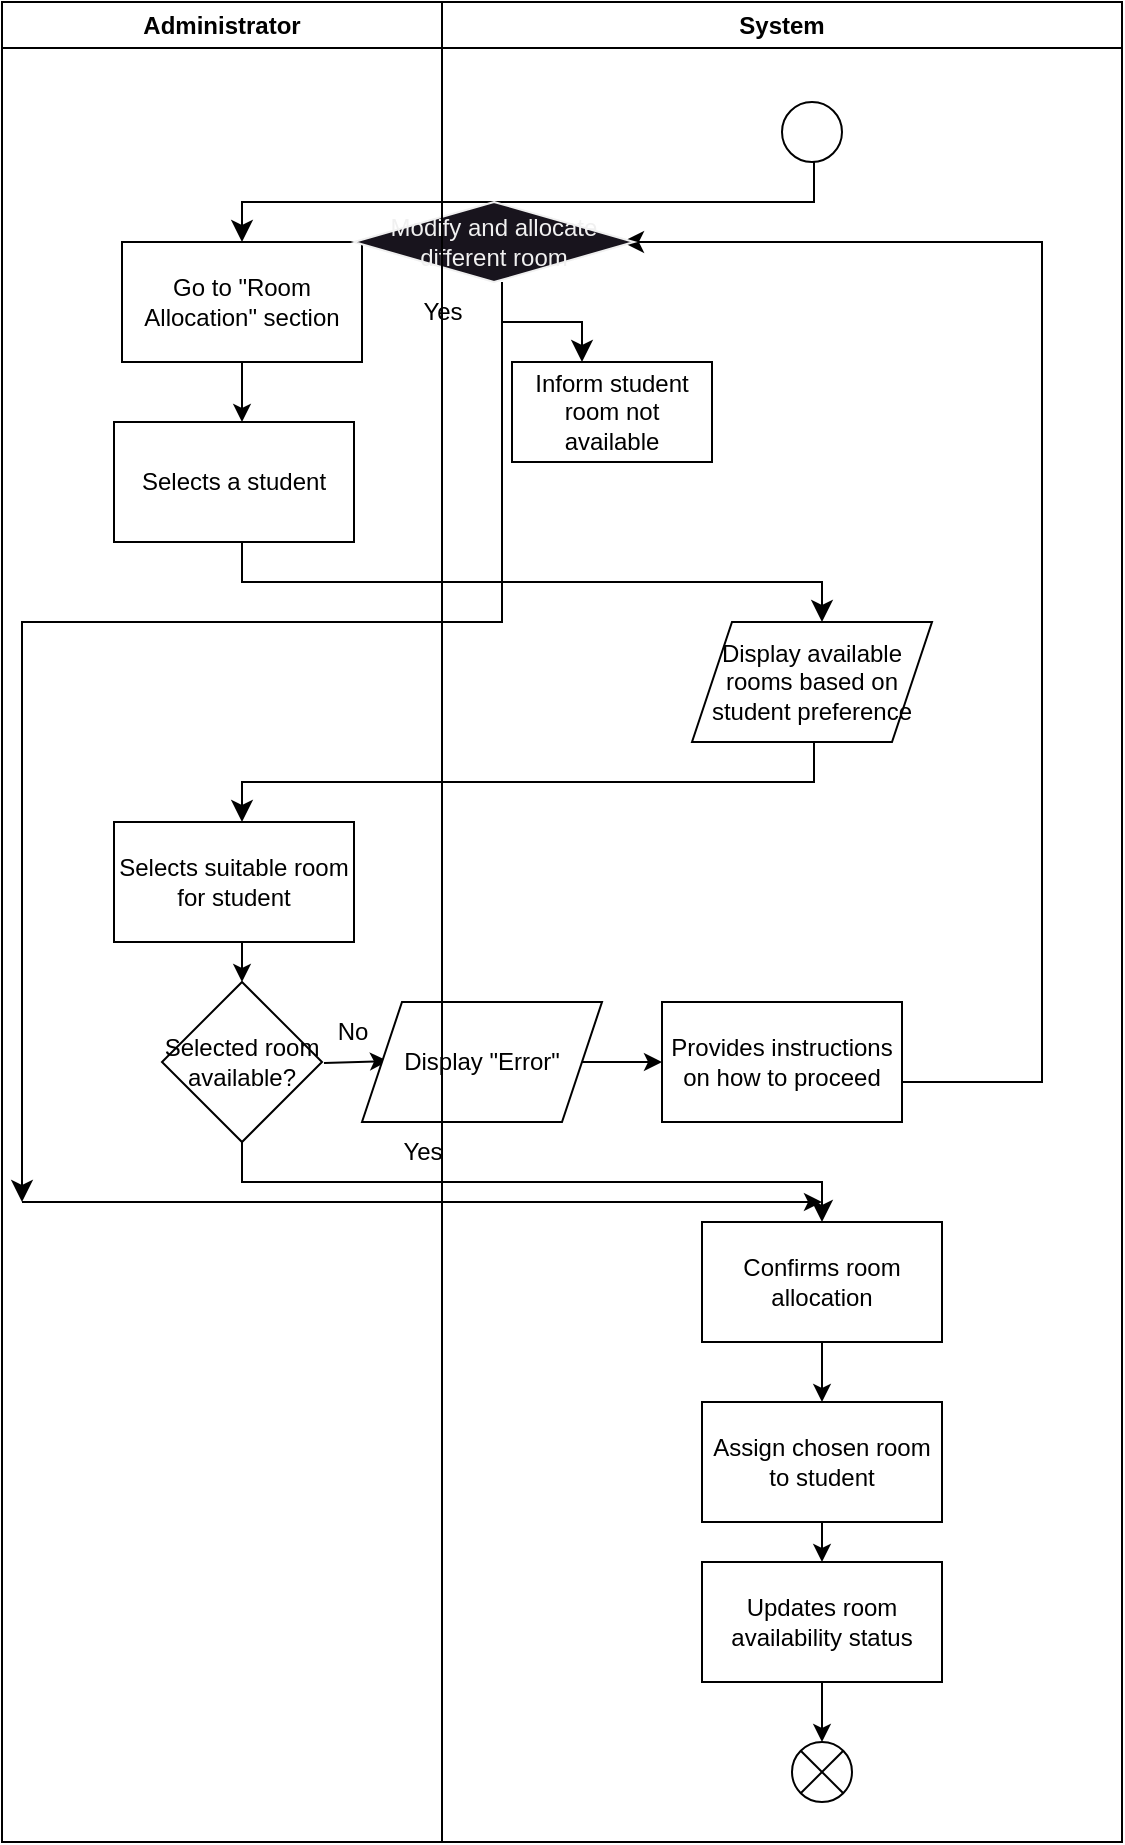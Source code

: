 <mxfile>
    <diagram id="IdiEqsh-fpbJAFoNCf4A" name="Page-1">
        <mxGraphModel dx="457" dy="725" grid="1" gridSize="10" guides="1" tooltips="1" connect="1" arrows="1" fold="1" page="1" pageScale="1" pageWidth="850" pageHeight="1100" math="0" shadow="0">
            <root>
                <mxCell id="0"/>
                <mxCell id="1" parent="0"/>
                <mxCell id="33" value="" style="ellipse;" vertex="1" parent="1">
                    <mxGeometry x="620" y="50" width="30" height="30" as="geometry"/>
                </mxCell>
                <mxCell id="34" value="" style="edgeStyle=elbowEdgeStyle;elbow=vertical;endArrow=classic;html=1;curved=0;rounded=0;endSize=8;startSize=8;" edge="1" parent="1">
                    <mxGeometry width="50" height="50" relative="1" as="geometry">
                        <mxPoint x="636" y="80" as="sourcePoint"/>
                        <mxPoint x="350" y="120" as="targetPoint"/>
                    </mxGeometry>
                </mxCell>
                <mxCell id="35" value="Go to &quot;Room Allocation&quot; section" style="rounded=0;whiteSpace=wrap;html=1;" vertex="1" parent="1">
                    <mxGeometry x="290" y="120" width="120" height="60" as="geometry"/>
                </mxCell>
                <mxCell id="36" value="" style="endArrow=classic;html=1;" edge="1" parent="1">
                    <mxGeometry width="50" height="50" relative="1" as="geometry">
                        <mxPoint x="350" y="180" as="sourcePoint"/>
                        <mxPoint x="350" y="210" as="targetPoint"/>
                    </mxGeometry>
                </mxCell>
                <mxCell id="37" value="Selects a student" style="rounded=0;whiteSpace=wrap;html=1;" vertex="1" parent="1">
                    <mxGeometry x="286" y="210" width="120" height="60" as="geometry"/>
                </mxCell>
                <mxCell id="38" value="" style="edgeStyle=elbowEdgeStyle;elbow=vertical;endArrow=classic;html=1;curved=0;rounded=0;endSize=8;startSize=8;" edge="1" parent="1">
                    <mxGeometry width="50" height="50" relative="1" as="geometry">
                        <mxPoint x="350" y="270" as="sourcePoint"/>
                        <mxPoint x="640" y="310" as="targetPoint"/>
                    </mxGeometry>
                </mxCell>
                <mxCell id="39" value="Display available rooms based on student preference" style="shape=parallelogram;perimeter=parallelogramPerimeter;whiteSpace=wrap;html=1;fixedSize=1;" vertex="1" parent="1">
                    <mxGeometry x="575" y="310" width="120" height="60" as="geometry"/>
                </mxCell>
                <mxCell id="40" value="" style="edgeStyle=elbowEdgeStyle;elbow=vertical;endArrow=classic;html=1;curved=0;rounded=0;endSize=8;startSize=8;" edge="1" parent="1">
                    <mxGeometry width="50" height="50" relative="1" as="geometry">
                        <mxPoint x="636" y="370" as="sourcePoint"/>
                        <mxPoint x="350" y="410" as="targetPoint"/>
                    </mxGeometry>
                </mxCell>
                <mxCell id="41" value="Selects suitable room for student" style="rounded=0;whiteSpace=wrap;html=1;" vertex="1" parent="1">
                    <mxGeometry x="286" y="410" width="120" height="60" as="geometry"/>
                </mxCell>
                <mxCell id="42" value="" style="endArrow=classic;html=1;" edge="1" parent="1">
                    <mxGeometry width="50" height="50" relative="1" as="geometry">
                        <mxPoint x="350" y="470" as="sourcePoint"/>
                        <mxPoint x="350" y="490" as="targetPoint"/>
                    </mxGeometry>
                </mxCell>
                <mxCell id="43" value="Selected room available?" style="rhombus;whiteSpace=wrap;html=1;" vertex="1" parent="1">
                    <mxGeometry x="310" y="490" width="80" height="80" as="geometry"/>
                </mxCell>
                <mxCell id="45" value="Yes" style="text;html=1;align=center;verticalAlign=middle;resizable=0;points=[];autosize=1;strokeColor=none;fillColor=none;" vertex="1" parent="1">
                    <mxGeometry x="420" y="560" width="40" height="30" as="geometry"/>
                </mxCell>
                <mxCell id="46" value="" style="edgeStyle=elbowEdgeStyle;elbow=vertical;endArrow=classic;html=1;curved=0;rounded=0;endSize=8;startSize=8;" edge="1" parent="1">
                    <mxGeometry width="50" height="50" relative="1" as="geometry">
                        <mxPoint x="350" y="570" as="sourcePoint"/>
                        <mxPoint x="640" y="610" as="targetPoint"/>
                    </mxGeometry>
                </mxCell>
                <mxCell id="47" value="Confirms room allocation" style="rounded=0;whiteSpace=wrap;html=1;" vertex="1" parent="1">
                    <mxGeometry x="580" y="610" width="120" height="60" as="geometry"/>
                </mxCell>
                <mxCell id="48" value="" style="endArrow=classic;html=1;" edge="1" parent="1">
                    <mxGeometry width="50" height="50" relative="1" as="geometry">
                        <mxPoint x="640" y="670" as="sourcePoint"/>
                        <mxPoint x="640" y="700" as="targetPoint"/>
                    </mxGeometry>
                </mxCell>
                <mxCell id="49" value="Assign chosen room to student" style="rounded=0;whiteSpace=wrap;html=1;" vertex="1" parent="1">
                    <mxGeometry x="580" y="700" width="120" height="60" as="geometry"/>
                </mxCell>
                <mxCell id="50" value="" style="endArrow=classic;html=1;" edge="1" parent="1">
                    <mxGeometry width="50" height="50" relative="1" as="geometry">
                        <mxPoint x="640" y="760" as="sourcePoint"/>
                        <mxPoint x="640" y="780" as="targetPoint"/>
                    </mxGeometry>
                </mxCell>
                <mxCell id="51" value="Updates room availability status" style="rounded=0;whiteSpace=wrap;html=1;" vertex="1" parent="1">
                    <mxGeometry x="580" y="780" width="120" height="60" as="geometry"/>
                </mxCell>
                <mxCell id="52" value="" style="endArrow=classic;html=1;" edge="1" parent="1">
                    <mxGeometry width="50" height="50" relative="1" as="geometry">
                        <mxPoint x="640" y="840" as="sourcePoint"/>
                        <mxPoint x="640" y="870" as="targetPoint"/>
                    </mxGeometry>
                </mxCell>
                <mxCell id="53" value="" style="shape=sumEllipse;perimeter=ellipsePerimeter;whiteSpace=wrap;html=1;backgroundOutline=1;" vertex="1" parent="1">
                    <mxGeometry x="625" y="870" width="30" height="30" as="geometry"/>
                </mxCell>
                <mxCell id="55" value="" style="endArrow=classic;html=1;" edge="1" parent="1">
                    <mxGeometry width="50" height="50" relative="1" as="geometry">
                        <mxPoint x="391" y="530.5" as="sourcePoint"/>
                        <mxPoint x="423" y="529.5" as="targetPoint"/>
                    </mxGeometry>
                </mxCell>
                <mxCell id="56" value="No" style="text;html=1;align=center;verticalAlign=middle;resizable=0;points=[];autosize=1;strokeColor=none;fillColor=none;" vertex="1" parent="1">
                    <mxGeometry x="385" y="500" width="40" height="30" as="geometry"/>
                </mxCell>
                <mxCell id="57" value="Display &quot;Error&quot;" style="shape=parallelogram;perimeter=parallelogramPerimeter;whiteSpace=wrap;html=1;fixedSize=1;" vertex="1" parent="1">
                    <mxGeometry x="410" y="500" width="120" height="60" as="geometry"/>
                </mxCell>
                <mxCell id="58" value="" style="endArrow=classic;html=1;" edge="1" parent="1">
                    <mxGeometry width="50" height="50" relative="1" as="geometry">
                        <mxPoint x="520" y="530" as="sourcePoint"/>
                        <mxPoint x="560" y="530" as="targetPoint"/>
                    </mxGeometry>
                </mxCell>
                <mxCell id="59" value="Provides instructions on how to proceed" style="rounded=0;whiteSpace=wrap;html=1;" vertex="1" parent="1">
                    <mxGeometry x="560" y="500" width="120" height="60" as="geometry"/>
                </mxCell>
                <mxCell id="70" value="" style="edgeStyle=elbowEdgeStyle;elbow=horizontal;endArrow=classic;html=1;curved=0;rounded=0;endSize=8;startSize=8;" edge="1" parent="1">
                    <mxGeometry width="50" height="50" relative="1" as="geometry">
                        <mxPoint x="680" y="540" as="sourcePoint"/>
                        <mxPoint x="540" y="120" as="targetPoint"/>
                        <Array as="points">
                            <mxPoint x="750" y="350"/>
                        </Array>
                    </mxGeometry>
                </mxCell>
                <mxCell id="71" value="Modify and allocate different room" style="rhombus;whiteSpace=wrap;html=1;fontFamily=Helvetica;fontSize=12;fontColor=rgb(240, 240, 240);align=center;strokeColor=rgb(240, 240, 240);fillColor=rgb(24, 20, 29);" vertex="1" parent="1">
                    <mxGeometry x="406" y="100" width="140" height="40" as="geometry"/>
                </mxCell>
                <mxCell id="74" value="Yes" style="text;html=1;align=center;verticalAlign=middle;resizable=0;points=[];autosize=1;strokeColor=none;fillColor=none;" vertex="1" parent="1">
                    <mxGeometry x="430" y="140" width="40" height="30" as="geometry"/>
                </mxCell>
                <mxCell id="75" value="" style="edgeStyle=elbowEdgeStyle;elbow=vertical;endArrow=classic;html=1;curved=0;rounded=0;endSize=8;startSize=8;" edge="1" parent="1">
                    <mxGeometry width="50" height="50" relative="1" as="geometry">
                        <mxPoint x="480" y="140" as="sourcePoint"/>
                        <mxPoint x="240" y="600" as="targetPoint"/>
                        <Array as="points">
                            <mxPoint x="350" y="310"/>
                        </Array>
                    </mxGeometry>
                </mxCell>
                <mxCell id="76" value="" style="endArrow=classic;html=1;" edge="1" parent="1">
                    <mxGeometry width="50" height="50" relative="1" as="geometry">
                        <mxPoint x="240" y="600" as="sourcePoint"/>
                        <mxPoint x="640" y="600" as="targetPoint"/>
                    </mxGeometry>
                </mxCell>
                <mxCell id="77" value="" style="edgeStyle=elbowEdgeStyle;elbow=vertical;endArrow=classic;html=1;curved=0;rounded=0;endSize=8;startSize=8;" edge="1" parent="1">
                    <mxGeometry width="50" height="50" relative="1" as="geometry">
                        <mxPoint x="480" y="140" as="sourcePoint"/>
                        <mxPoint x="520" y="180" as="targetPoint"/>
                    </mxGeometry>
                </mxCell>
                <mxCell id="78" value="Inform student room not available" style="rounded=0;whiteSpace=wrap;html=1;" vertex="1" parent="1">
                    <mxGeometry x="485" y="180" width="100" height="50" as="geometry"/>
                </mxCell>
                <mxCell id="79" value="Administrator" style="swimlane;whiteSpace=wrap;html=1;" vertex="1" parent="1">
                    <mxGeometry x="230" width="220" height="920" as="geometry"/>
                </mxCell>
                <mxCell id="80" value="System" style="swimlane;whiteSpace=wrap;html=1;" vertex="1" parent="1">
                    <mxGeometry x="450" width="340" height="920" as="geometry"/>
                </mxCell>
            </root>
        </mxGraphModel>
    </diagram>
</mxfile>